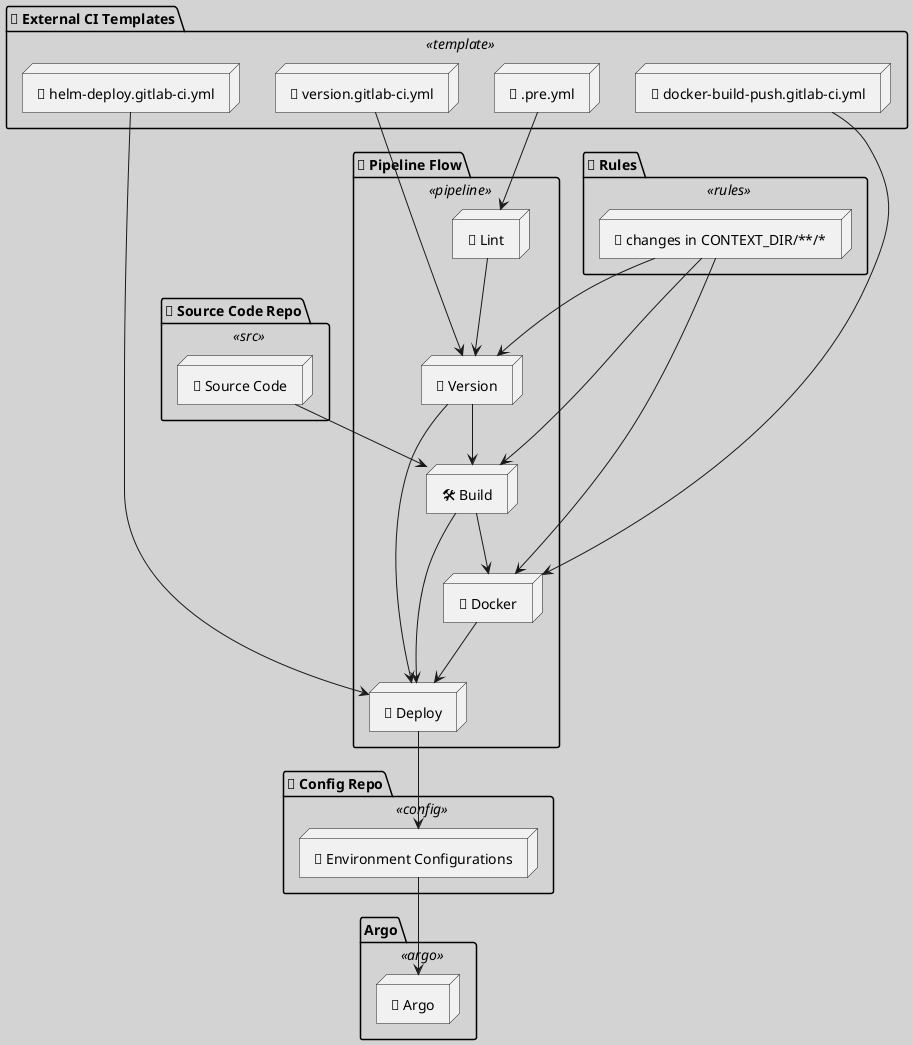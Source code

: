 @startuml
' Setup dark theme and font
skinparam backgroundColor lightgray
skinparam defaultTextAlignment center
skinparam node {
    BackgroundColor<<template>> #3b82f6
    BackgroundColor<<config>> #2d6cdf
    BackgroundColor<<pipeline>> #1158c7
    BackgroundColor<<rules>> #3e3e3e
    BackgroundColor<<argo>> #5f9ea0
'    FontColor white
'    BorderColor white
}
skinparam defaultFontName "Inter, sans-serif"

' External Templates
package "🦊 External CI Templates" <<template>> {
    node "📄 .pre.yml" as T1
    node "🔢 version.gitlab-ci.yml" as T2
    node "🐳 docker-build-push.gitlab-ci.yml" as T3
    node "🚀 helm-deploy.gitlab-ci.yml" as T4
}

' Source Code Repo
package "📁 Source Code Repo" <<src>> {
    node "🌿 Source Code" as SRC
}

' External Config
package "📁 Config Repo" <<config>> {
    node "🌿 Environment Configurations" as CONFIG
}

' Pipeline Flow
package "🔁 Pipeline Flow" <<pipeline>> {
    node "🧹 Lint" as LINT
    node "🔢 Version" as VERSION
    node "🛠️ Build" as BUILD
    node "🐳 Docker" as DOCKER
    node "🚀 Deploy" as DEPLOY
}

' Rules
package "📐 Rules" <<rules>> {
    node "📝 changes in CONTEXT_DIR/**/*" as R1
}

' Argo CD
package "Argo" <<argo>> {
    node "🎯 Argo" as ARGOCD
}

' Connections
T1 --> LINT
T2 --> VERSION
T3 --> DOCKER
T4 --> DEPLOY

LINT --> VERSION
SRC --> BUILD
VERSION --> BUILD
BUILD --> DOCKER
VERSION --> DEPLOY
BUILD --> DEPLOY
DOCKER --> DEPLOY
DEPLOY --> CONFIG
CONFIG --> ARGOCD

R1 --> VERSION
R1 --> BUILD
R1 --> DOCKER
@enduml
